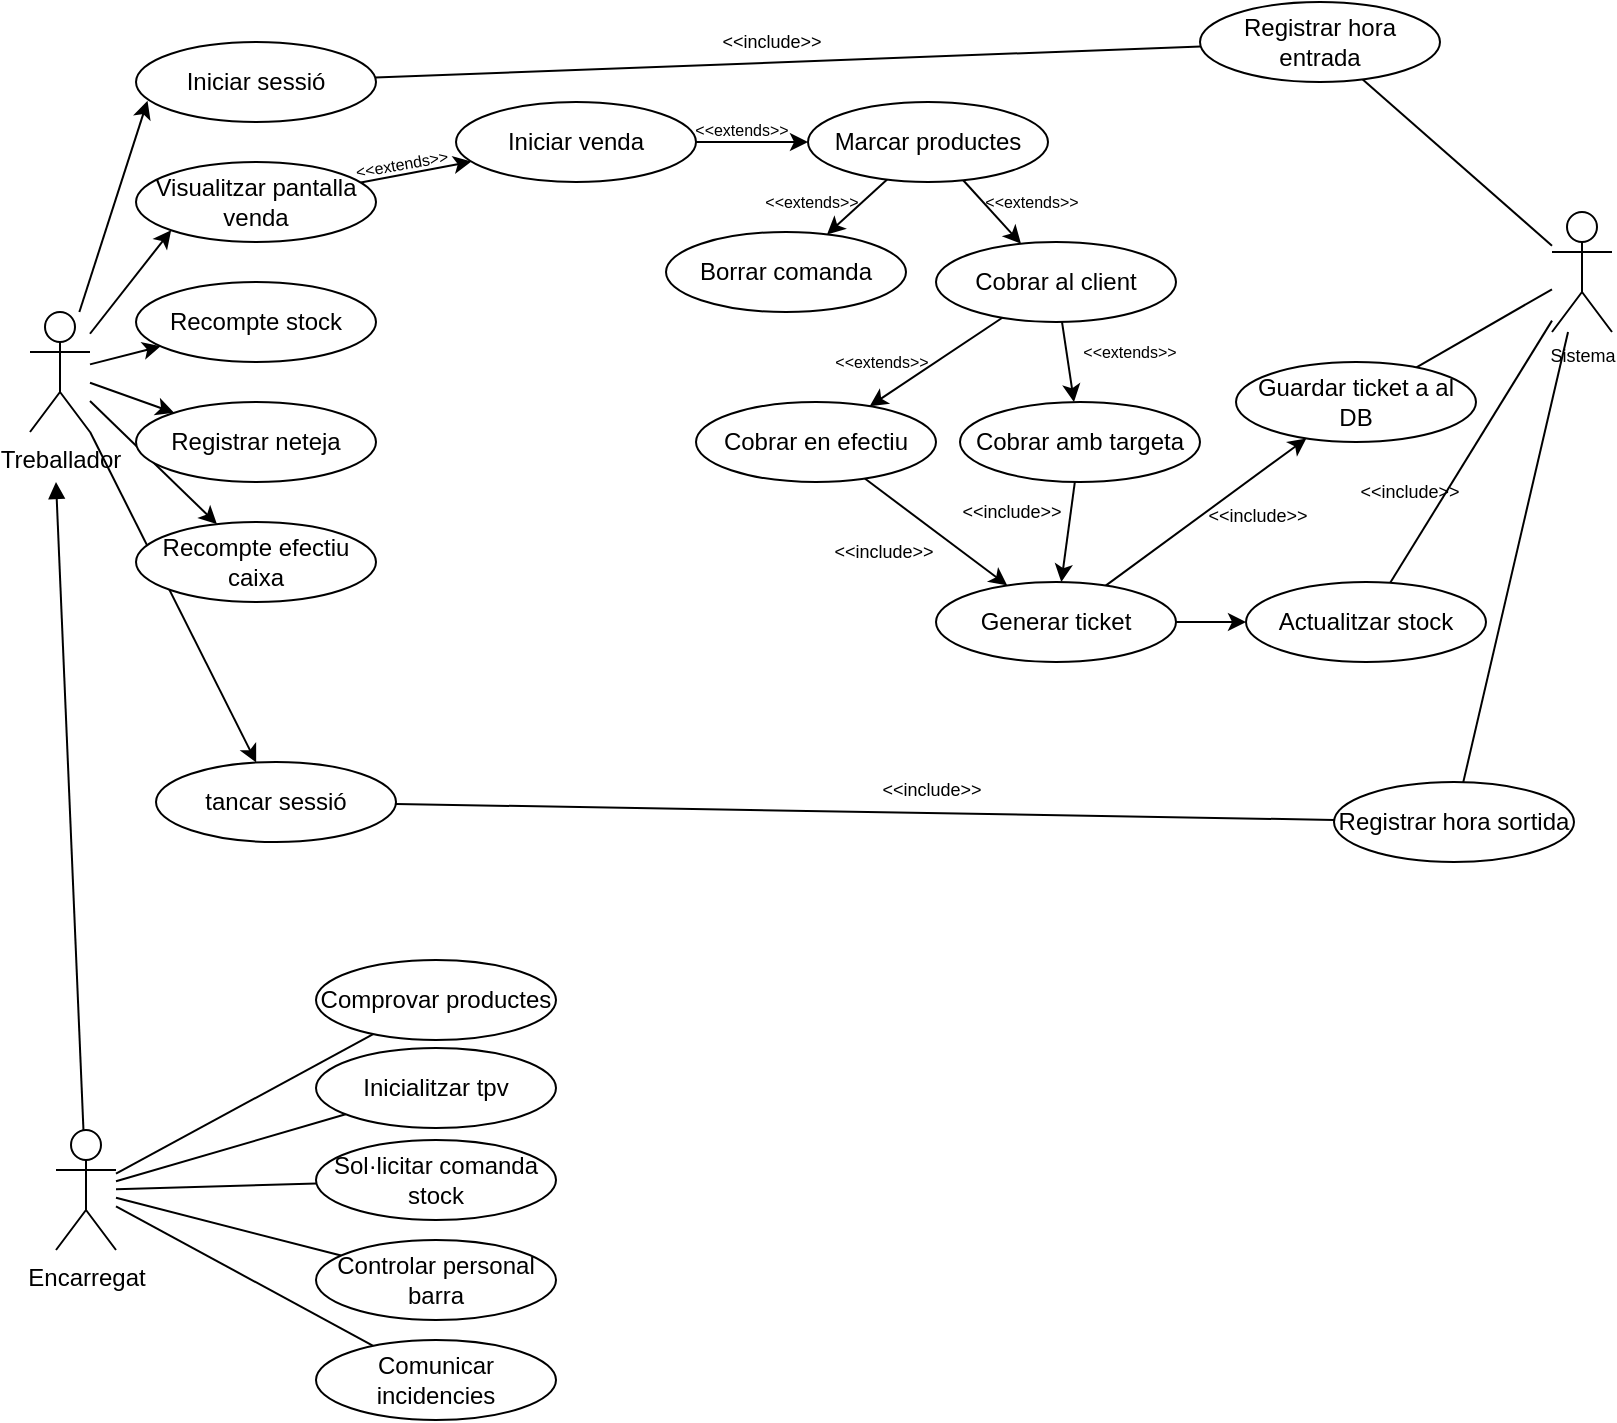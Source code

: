 <mxfile version="17.4.6" type="github">
  <diagram id="MTmPTxG4qS7Mwxl6liP7" name="Page-1">
    <mxGraphModel dx="782" dy="475" grid="1" gridSize="10" guides="1" tooltips="1" connect="1" arrows="1" fold="1" page="1" pageScale="1" pageWidth="827" pageHeight="1169" math="0" shadow="0">
      <root>
        <mxCell id="0" />
        <mxCell id="1" parent="0" />
        <mxCell id="494biZELX2a0lWNNQAe--14" style="edgeStyle=none;rounded=0;orthogonalLoop=1;jettySize=auto;html=1;entryX=0;entryY=1;entryDx=0;entryDy=0;" edge="1" parent="1" source="494biZELX2a0lWNNQAe--1" target="494biZELX2a0lWNNQAe--5">
          <mxGeometry relative="1" as="geometry" />
        </mxCell>
        <mxCell id="494biZELX2a0lWNNQAe--15" style="edgeStyle=none;rounded=0;orthogonalLoop=1;jettySize=auto;html=1;" edge="1" parent="1" source="494biZELX2a0lWNNQAe--1" target="494biZELX2a0lWNNQAe--7">
          <mxGeometry relative="1" as="geometry" />
        </mxCell>
        <mxCell id="494biZELX2a0lWNNQAe--16" style="edgeStyle=none;rounded=0;orthogonalLoop=1;jettySize=auto;html=1;" edge="1" parent="1" source="494biZELX2a0lWNNQAe--1" target="494biZELX2a0lWNNQAe--8">
          <mxGeometry relative="1" as="geometry" />
        </mxCell>
        <mxCell id="494biZELX2a0lWNNQAe--17" style="edgeStyle=none;rounded=0;orthogonalLoop=1;jettySize=auto;html=1;" edge="1" parent="1" source="494biZELX2a0lWNNQAe--1" target="494biZELX2a0lWNNQAe--9">
          <mxGeometry relative="1" as="geometry" />
        </mxCell>
        <mxCell id="494biZELX2a0lWNNQAe--18" style="edgeStyle=none;rounded=0;orthogonalLoop=1;jettySize=auto;html=1;" edge="1" parent="1" source="494biZELX2a0lWNNQAe--1" target="494biZELX2a0lWNNQAe--10">
          <mxGeometry relative="1" as="geometry" />
        </mxCell>
        <mxCell id="494biZELX2a0lWNNQAe--19" style="edgeStyle=none;rounded=0;orthogonalLoop=1;jettySize=auto;html=1;entryX=0.048;entryY=0.735;entryDx=0;entryDy=0;entryPerimeter=0;" edge="1" parent="1" source="494biZELX2a0lWNNQAe--1" target="494biZELX2a0lWNNQAe--4">
          <mxGeometry relative="1" as="geometry" />
        </mxCell>
        <mxCell id="494biZELX2a0lWNNQAe--1" value="Treballador" style="shape=umlActor;verticalLabelPosition=bottom;verticalAlign=top;html=1;" vertex="1" parent="1">
          <mxGeometry x="27" y="195" width="30" height="60" as="geometry" />
        </mxCell>
        <mxCell id="494biZELX2a0lWNNQAe--27" style="edgeStyle=none;rounded=0;orthogonalLoop=1;jettySize=auto;html=1;fontSize=9;" edge="1" parent="1" source="494biZELX2a0lWNNQAe--2" target="494biZELX2a0lWNNQAe--25">
          <mxGeometry relative="1" as="geometry" />
        </mxCell>
        <mxCell id="494biZELX2a0lWNNQAe--28" style="edgeStyle=none;rounded=0;orthogonalLoop=1;jettySize=auto;html=1;fontSize=9;" edge="1" parent="1" source="494biZELX2a0lWNNQAe--2" target="494biZELX2a0lWNNQAe--26">
          <mxGeometry relative="1" as="geometry" />
        </mxCell>
        <mxCell id="494biZELX2a0lWNNQAe--2" value="Marcar productes" style="ellipse;whiteSpace=wrap;html=1;verticalAlign=middle;" vertex="1" parent="1">
          <mxGeometry x="416" y="90" width="120" height="40" as="geometry" />
        </mxCell>
        <mxCell id="494biZELX2a0lWNNQAe--62" style="edgeStyle=none;rounded=0;orthogonalLoop=1;jettySize=auto;html=1;fontSize=9;endArrow=none;endFill=0;" edge="1" parent="1" source="494biZELX2a0lWNNQAe--4" target="494biZELX2a0lWNNQAe--51">
          <mxGeometry relative="1" as="geometry" />
        </mxCell>
        <mxCell id="494biZELX2a0lWNNQAe--4" value="Iniciar sessió" style="ellipse;whiteSpace=wrap;html=1;verticalAlign=middle;" vertex="1" parent="1">
          <mxGeometry x="80" y="60" width="120" height="40" as="geometry" />
        </mxCell>
        <mxCell id="494biZELX2a0lWNNQAe--12" style="edgeStyle=none;rounded=0;orthogonalLoop=1;jettySize=auto;html=1;" edge="1" parent="1" source="494biZELX2a0lWNNQAe--5" target="494biZELX2a0lWNNQAe--6">
          <mxGeometry relative="1" as="geometry" />
        </mxCell>
        <mxCell id="494biZELX2a0lWNNQAe--5" value="Visualitzar pantalla venda" style="ellipse;whiteSpace=wrap;html=1;verticalAlign=middle;" vertex="1" parent="1">
          <mxGeometry x="80" y="120" width="120" height="40" as="geometry" />
        </mxCell>
        <mxCell id="494biZELX2a0lWNNQAe--22" style="edgeStyle=none;rounded=0;orthogonalLoop=1;jettySize=auto;html=1;fontSize=9;" edge="1" parent="1" source="494biZELX2a0lWNNQAe--6" target="494biZELX2a0lWNNQAe--2">
          <mxGeometry relative="1" as="geometry" />
        </mxCell>
        <mxCell id="494biZELX2a0lWNNQAe--6" value="Iniciar venda&lt;span style=&quot;color: rgba(0 , 0 , 0 , 0) ; font-family: monospace ; font-size: 0px&quot;&gt;%3CmxGraphModel%3E%3Croot%3E%3CmxCell%20id%3D%220%22%2F%3E%3CmxCell%20id%3D%221%22%20parent%3D%220%22%2F%3E%3CmxCell%20id%3D%222%22%20value%3D%22Marcar%20productes%22%20style%3D%22ellipse%3BwhiteSpace%3Dwrap%3Bhtml%3D1%3BverticalAlign%3Dmiddle%3B%22%20vertex%3D%221%22%20parent%3D%221%22%3E%3CmxGeometry%20x%3D%22400%22%20y%3D%22110%22%20width%3D%22120%22%20height%3D%2240%22%20as%3D%22geometry%22%2F%3E%3C%2FmxCell%3E%3C%2Froot%3E%3C%2FmxGraphModel%3E&lt;/span&gt;" style="ellipse;whiteSpace=wrap;html=1;verticalAlign=middle;" vertex="1" parent="1">
          <mxGeometry x="240" y="90" width="120" height="40" as="geometry" />
        </mxCell>
        <mxCell id="494biZELX2a0lWNNQAe--7" value="Recompte stock" style="ellipse;whiteSpace=wrap;html=1;verticalAlign=middle;" vertex="1" parent="1">
          <mxGeometry x="80" y="180" width="120" height="40" as="geometry" />
        </mxCell>
        <mxCell id="494biZELX2a0lWNNQAe--8" value="Registrar neteja" style="ellipse;whiteSpace=wrap;html=1;verticalAlign=middle;" vertex="1" parent="1">
          <mxGeometry x="80" y="240" width="120" height="40" as="geometry" />
        </mxCell>
        <mxCell id="494biZELX2a0lWNNQAe--9" value="Recompte efectiu caixa" style="ellipse;whiteSpace=wrap;html=1;verticalAlign=middle;" vertex="1" parent="1">
          <mxGeometry x="80" y="300" width="120" height="40" as="geometry" />
        </mxCell>
        <mxCell id="494biZELX2a0lWNNQAe--63" style="edgeStyle=none;rounded=0;orthogonalLoop=1;jettySize=auto;html=1;fontSize=9;endArrow=none;endFill=0;" edge="1" parent="1" source="494biZELX2a0lWNNQAe--10" target="494biZELX2a0lWNNQAe--52">
          <mxGeometry relative="1" as="geometry" />
        </mxCell>
        <mxCell id="494biZELX2a0lWNNQAe--10" value="tancar sessió" style="ellipse;whiteSpace=wrap;html=1;verticalAlign=middle;" vertex="1" parent="1">
          <mxGeometry x="90" y="420" width="120" height="40" as="geometry" />
        </mxCell>
        <mxCell id="494biZELX2a0lWNNQAe--20" value="&amp;lt;&amp;lt;extends&amp;gt;&amp;gt;" style="text;html=1;strokeColor=none;fillColor=none;align=center;verticalAlign=middle;whiteSpace=wrap;rounded=0;rotation=-10;fontSize=8;" vertex="1" parent="1">
          <mxGeometry x="175" y="116" width="76" height="10" as="geometry" />
        </mxCell>
        <mxCell id="494biZELX2a0lWNNQAe--21" value="&amp;lt;&amp;lt;include&amp;gt;&amp;gt;" style="text;html=1;strokeColor=none;fillColor=none;align=center;verticalAlign=middle;whiteSpace=wrap;rounded=0;fontSize=9;" vertex="1" parent="1">
          <mxGeometry x="416" y="310" width="76" height="10" as="geometry" />
        </mxCell>
        <mxCell id="494biZELX2a0lWNNQAe--23" value="&amp;lt;&amp;lt;extends&amp;gt;&amp;gt;" style="text;html=1;strokeColor=none;fillColor=none;align=center;verticalAlign=middle;whiteSpace=wrap;rounded=0;rotation=0;fontSize=8;" vertex="1" parent="1">
          <mxGeometry x="345" y="99" width="76" height="10" as="geometry" />
        </mxCell>
        <mxCell id="494biZELX2a0lWNNQAe--25" value="Borrar comanda" style="ellipse;whiteSpace=wrap;html=1;verticalAlign=middle;" vertex="1" parent="1">
          <mxGeometry x="345" y="155" width="120" height="40" as="geometry" />
        </mxCell>
        <mxCell id="494biZELX2a0lWNNQAe--35" style="edgeStyle=none;rounded=0;orthogonalLoop=1;jettySize=auto;html=1;fontSize=9;" edge="1" parent="1" source="494biZELX2a0lWNNQAe--26" target="494biZELX2a0lWNNQAe--33">
          <mxGeometry relative="1" as="geometry" />
        </mxCell>
        <mxCell id="494biZELX2a0lWNNQAe--36" style="edgeStyle=none;rounded=0;orthogonalLoop=1;jettySize=auto;html=1;fontSize=9;" edge="1" parent="1" source="494biZELX2a0lWNNQAe--26" target="494biZELX2a0lWNNQAe--34">
          <mxGeometry relative="1" as="geometry" />
        </mxCell>
        <mxCell id="494biZELX2a0lWNNQAe--26" value="Cobrar al client" style="ellipse;whiteSpace=wrap;html=1;verticalAlign=middle;" vertex="1" parent="1">
          <mxGeometry x="480" y="160" width="120" height="40" as="geometry" />
        </mxCell>
        <mxCell id="494biZELX2a0lWNNQAe--29" value="&amp;lt;&amp;lt;extends&amp;gt;&amp;gt;" style="text;html=1;strokeColor=none;fillColor=none;align=center;verticalAlign=middle;whiteSpace=wrap;rounded=0;rotation=0;fontSize=8;" vertex="1" parent="1">
          <mxGeometry x="380" y="135" width="76" height="10" as="geometry" />
        </mxCell>
        <mxCell id="494biZELX2a0lWNNQAe--31" value="&amp;lt;&amp;lt;extends&amp;gt;&amp;gt;" style="text;html=1;strokeColor=none;fillColor=none;align=center;verticalAlign=middle;whiteSpace=wrap;rounded=0;rotation=0;fontSize=8;" vertex="1" parent="1">
          <mxGeometry x="490" y="135" width="76" height="10" as="geometry" />
        </mxCell>
        <mxCell id="494biZELX2a0lWNNQAe--43" style="edgeStyle=none;rounded=0;orthogonalLoop=1;jettySize=auto;html=1;fontSize=9;" edge="1" parent="1" source="494biZELX2a0lWNNQAe--33" target="494biZELX2a0lWNNQAe--42">
          <mxGeometry relative="1" as="geometry" />
        </mxCell>
        <mxCell id="494biZELX2a0lWNNQAe--33" value="Cobrar amb targeta" style="ellipse;whiteSpace=wrap;html=1;verticalAlign=middle;" vertex="1" parent="1">
          <mxGeometry x="492" y="240" width="120" height="40" as="geometry" />
        </mxCell>
        <mxCell id="494biZELX2a0lWNNQAe--44" style="edgeStyle=none;rounded=0;orthogonalLoop=1;jettySize=auto;html=1;fontSize=9;" edge="1" parent="1" source="494biZELX2a0lWNNQAe--34" target="494biZELX2a0lWNNQAe--42">
          <mxGeometry relative="1" as="geometry" />
        </mxCell>
        <mxCell id="494biZELX2a0lWNNQAe--34" value="Cobrar en efectiu" style="ellipse;whiteSpace=wrap;html=1;verticalAlign=middle;" vertex="1" parent="1">
          <mxGeometry x="360" y="240" width="120" height="40" as="geometry" />
        </mxCell>
        <mxCell id="494biZELX2a0lWNNQAe--39" value="&amp;lt;&amp;lt;extends&amp;gt;&amp;gt;" style="text;html=1;strokeColor=none;fillColor=none;align=center;verticalAlign=middle;whiteSpace=wrap;rounded=0;rotation=0;fontSize=8;" vertex="1" parent="1">
          <mxGeometry x="415" y="215" width="76" height="10" as="geometry" />
        </mxCell>
        <mxCell id="494biZELX2a0lWNNQAe--40" value="&amp;lt;&amp;lt;extends&amp;gt;&amp;gt;" style="text;html=1;strokeColor=none;fillColor=none;align=center;verticalAlign=middle;whiteSpace=wrap;rounded=0;rotation=0;fontSize=8;" vertex="1" parent="1">
          <mxGeometry x="539" y="210" width="76" height="10" as="geometry" />
        </mxCell>
        <mxCell id="494biZELX2a0lWNNQAe--54" style="edgeStyle=none;rounded=0;orthogonalLoop=1;jettySize=auto;html=1;fontSize=9;" edge="1" parent="1" source="494biZELX2a0lWNNQAe--42" target="494biZELX2a0lWNNQAe--49">
          <mxGeometry relative="1" as="geometry" />
        </mxCell>
        <mxCell id="494biZELX2a0lWNNQAe--55" style="edgeStyle=none;rounded=0;orthogonalLoop=1;jettySize=auto;html=1;fontSize=9;" edge="1" parent="1" source="494biZELX2a0lWNNQAe--42" target="494biZELX2a0lWNNQAe--50">
          <mxGeometry relative="1" as="geometry" />
        </mxCell>
        <mxCell id="494biZELX2a0lWNNQAe--42" value="Generar ticket" style="ellipse;whiteSpace=wrap;html=1;verticalAlign=middle;" vertex="1" parent="1">
          <mxGeometry x="480" y="330" width="120" height="40" as="geometry" />
        </mxCell>
        <mxCell id="494biZELX2a0lWNNQAe--48" value="&amp;lt;&amp;lt;include&amp;gt;&amp;gt;" style="text;html=1;strokeColor=none;fillColor=none;align=center;verticalAlign=middle;whiteSpace=wrap;rounded=0;fontSize=9;" vertex="1" parent="1">
          <mxGeometry x="480" y="290" width="76" height="10" as="geometry" />
        </mxCell>
        <mxCell id="494biZELX2a0lWNNQAe--58" style="edgeStyle=none;rounded=0;orthogonalLoop=1;jettySize=auto;html=1;fontSize=9;endArrow=none;endFill=0;" edge="1" parent="1" source="494biZELX2a0lWNNQAe--49" target="494biZELX2a0lWNNQAe--53">
          <mxGeometry relative="1" as="geometry" />
        </mxCell>
        <mxCell id="494biZELX2a0lWNNQAe--49" value="Guardar ticket a al DB" style="ellipse;whiteSpace=wrap;html=1;verticalAlign=middle;" vertex="1" parent="1">
          <mxGeometry x="630" y="220" width="120" height="40" as="geometry" />
        </mxCell>
        <mxCell id="494biZELX2a0lWNNQAe--59" style="edgeStyle=none;rounded=0;orthogonalLoop=1;jettySize=auto;html=1;fontSize=9;endArrow=none;endFill=0;" edge="1" parent="1" source="494biZELX2a0lWNNQAe--50" target="494biZELX2a0lWNNQAe--53">
          <mxGeometry relative="1" as="geometry" />
        </mxCell>
        <mxCell id="494biZELX2a0lWNNQAe--50" value="Actualitzar stock" style="ellipse;whiteSpace=wrap;html=1;verticalAlign=middle;" vertex="1" parent="1">
          <mxGeometry x="635" y="330" width="120" height="40" as="geometry" />
        </mxCell>
        <mxCell id="494biZELX2a0lWNNQAe--61" style="edgeStyle=none;rounded=0;orthogonalLoop=1;jettySize=auto;html=1;fontSize=9;endArrow=none;endFill=0;" edge="1" parent="1" source="494biZELX2a0lWNNQAe--51" target="494biZELX2a0lWNNQAe--53">
          <mxGeometry relative="1" as="geometry" />
        </mxCell>
        <mxCell id="494biZELX2a0lWNNQAe--51" value="Registrar hora entrada" style="ellipse;whiteSpace=wrap;html=1;verticalAlign=middle;" vertex="1" parent="1">
          <mxGeometry x="612" y="40" width="120" height="40" as="geometry" />
        </mxCell>
        <mxCell id="494biZELX2a0lWNNQAe--60" style="edgeStyle=none;rounded=0;orthogonalLoop=1;jettySize=auto;html=1;fontSize=9;endArrow=none;endFill=0;" edge="1" parent="1" source="494biZELX2a0lWNNQAe--52" target="494biZELX2a0lWNNQAe--53">
          <mxGeometry relative="1" as="geometry" />
        </mxCell>
        <mxCell id="494biZELX2a0lWNNQAe--52" value="Registrar hora sortida" style="ellipse;whiteSpace=wrap;html=1;verticalAlign=middle;" vertex="1" parent="1">
          <mxGeometry x="679" y="430" width="120" height="40" as="geometry" />
        </mxCell>
        <mxCell id="494biZELX2a0lWNNQAe--53" value="Sistema" style="shape=umlActor;verticalLabelPosition=bottom;verticalAlign=top;html=1;outlineConnect=0;fontSize=9;" vertex="1" parent="1">
          <mxGeometry x="788" y="145" width="30" height="60" as="geometry" />
        </mxCell>
        <mxCell id="494biZELX2a0lWNNQAe--56" value="&amp;lt;&amp;lt;include&amp;gt;&amp;gt;" style="text;html=1;strokeColor=none;fillColor=none;align=center;verticalAlign=middle;whiteSpace=wrap;rounded=0;fontSize=9;" vertex="1" parent="1">
          <mxGeometry x="603" y="292" width="76" height="10" as="geometry" />
        </mxCell>
        <mxCell id="494biZELX2a0lWNNQAe--57" value="&amp;lt;&amp;lt;include&amp;gt;&amp;gt;" style="text;html=1;strokeColor=none;fillColor=none;align=center;verticalAlign=middle;whiteSpace=wrap;rounded=0;fontSize=9;" vertex="1" parent="1">
          <mxGeometry x="679" y="280" width="76" height="10" as="geometry" />
        </mxCell>
        <mxCell id="494biZELX2a0lWNNQAe--64" value="&amp;lt;&amp;lt;include&amp;gt;&amp;gt;" style="text;html=1;strokeColor=none;fillColor=none;align=center;verticalAlign=middle;whiteSpace=wrap;rounded=0;fontSize=9;" vertex="1" parent="1">
          <mxGeometry x="360" y="55" width="76" height="10" as="geometry" />
        </mxCell>
        <mxCell id="494biZELX2a0lWNNQAe--65" value="&amp;lt;&amp;lt;include&amp;gt;&amp;gt;" style="text;html=1;strokeColor=none;fillColor=none;align=center;verticalAlign=middle;whiteSpace=wrap;rounded=0;fontSize=9;" vertex="1" parent="1">
          <mxGeometry x="440" y="429" width="76" height="10" as="geometry" />
        </mxCell>
        <mxCell id="494biZELX2a0lWNNQAe--75" style="edgeStyle=none;rounded=0;orthogonalLoop=1;jettySize=auto;html=1;fontSize=9;endArrow=none;endFill=0;" edge="1" parent="1" source="494biZELX2a0lWNNQAe--69" target="494biZELX2a0lWNNQAe--70">
          <mxGeometry relative="1" as="geometry" />
        </mxCell>
        <mxCell id="494biZELX2a0lWNNQAe--76" style="edgeStyle=none;rounded=0;orthogonalLoop=1;jettySize=auto;html=1;fontSize=9;endArrow=none;endFill=0;" edge="1" parent="1" source="494biZELX2a0lWNNQAe--69" target="494biZELX2a0lWNNQAe--71">
          <mxGeometry relative="1" as="geometry" />
        </mxCell>
        <mxCell id="494biZELX2a0lWNNQAe--77" style="edgeStyle=none;rounded=0;orthogonalLoop=1;jettySize=auto;html=1;fontSize=9;endArrow=none;endFill=0;" edge="1" parent="1" source="494biZELX2a0lWNNQAe--69" target="494biZELX2a0lWNNQAe--72">
          <mxGeometry relative="1" as="geometry" />
        </mxCell>
        <mxCell id="494biZELX2a0lWNNQAe--78" style="edgeStyle=none;rounded=0;orthogonalLoop=1;jettySize=auto;html=1;fontSize=9;endArrow=none;endFill=0;" edge="1" parent="1" source="494biZELX2a0lWNNQAe--69" target="494biZELX2a0lWNNQAe--73">
          <mxGeometry relative="1" as="geometry" />
        </mxCell>
        <mxCell id="494biZELX2a0lWNNQAe--79" style="edgeStyle=none;rounded=0;orthogonalLoop=1;jettySize=auto;html=1;fontSize=9;endArrow=none;endFill=0;" edge="1" parent="1" source="494biZELX2a0lWNNQAe--69" target="494biZELX2a0lWNNQAe--74">
          <mxGeometry relative="1" as="geometry" />
        </mxCell>
        <mxCell id="494biZELX2a0lWNNQAe--80" style="edgeStyle=none;rounded=0;orthogonalLoop=1;jettySize=auto;html=1;fontSize=9;endArrow=block;endFill=1;" edge="1" parent="1" source="494biZELX2a0lWNNQAe--69">
          <mxGeometry relative="1" as="geometry">
            <mxPoint x="40" y="280" as="targetPoint" />
          </mxGeometry>
        </mxCell>
        <mxCell id="494biZELX2a0lWNNQAe--69" value="Encarregat" style="shape=umlActor;verticalLabelPosition=bottom;verticalAlign=top;html=1;" vertex="1" parent="1">
          <mxGeometry x="40" y="604" width="30" height="60" as="geometry" />
        </mxCell>
        <mxCell id="494biZELX2a0lWNNQAe--70" value="Comprovar productes" style="ellipse;whiteSpace=wrap;html=1;verticalAlign=middle;" vertex="1" parent="1">
          <mxGeometry x="170" y="519" width="120" height="40" as="geometry" />
        </mxCell>
        <mxCell id="494biZELX2a0lWNNQAe--71" value="Inicialitzar tpv" style="ellipse;whiteSpace=wrap;html=1;verticalAlign=middle;" vertex="1" parent="1">
          <mxGeometry x="170" y="563" width="120" height="40" as="geometry" />
        </mxCell>
        <mxCell id="494biZELX2a0lWNNQAe--72" value="Sol·licitar comanda stock" style="ellipse;whiteSpace=wrap;html=1;verticalAlign=middle;" vertex="1" parent="1">
          <mxGeometry x="170" y="609" width="120" height="40" as="geometry" />
        </mxCell>
        <mxCell id="494biZELX2a0lWNNQAe--73" value="Controlar personal barra&lt;span style=&quot;color: rgba(0 , 0 , 0 , 0) ; font-family: monospace ; font-size: 0px&quot;&gt;%3CmxGraphModel%3E%3Croot%3E%3CmxCell%20id%3D%220%22%2F%3E%3CmxCell%20id%3D%221%22%20parent%3D%220%22%2F%3E%3CmxCell%20id%3D%222%22%20value%3D%22tancar%20sessi%C3%B3%22%20style%3D%22ellipse%3BwhiteSpace%3Dwrap%3Bhtml%3D1%3BverticalAlign%3Dmiddle%3B%22%20vertex%3D%221%22%20parent%3D%221%22%3E%3CmxGeometry%20x%3D%2290%22%20y%3D%22420%22%20width%3D%22120%22%20height%3D%2240%22%20as%3D%22geometry%22%2F%3E%3C%2FmxCell%3E%3C%2Froot%3E%3C%2FmxGraphModel%3E&lt;/span&gt;" style="ellipse;whiteSpace=wrap;html=1;verticalAlign=middle;" vertex="1" parent="1">
          <mxGeometry x="170" y="659" width="120" height="40" as="geometry" />
        </mxCell>
        <mxCell id="494biZELX2a0lWNNQAe--74" value="Comunicar incidencies" style="ellipse;whiteSpace=wrap;html=1;verticalAlign=middle;" vertex="1" parent="1">
          <mxGeometry x="170" y="709" width="120" height="40" as="geometry" />
        </mxCell>
      </root>
    </mxGraphModel>
  </diagram>
</mxfile>
